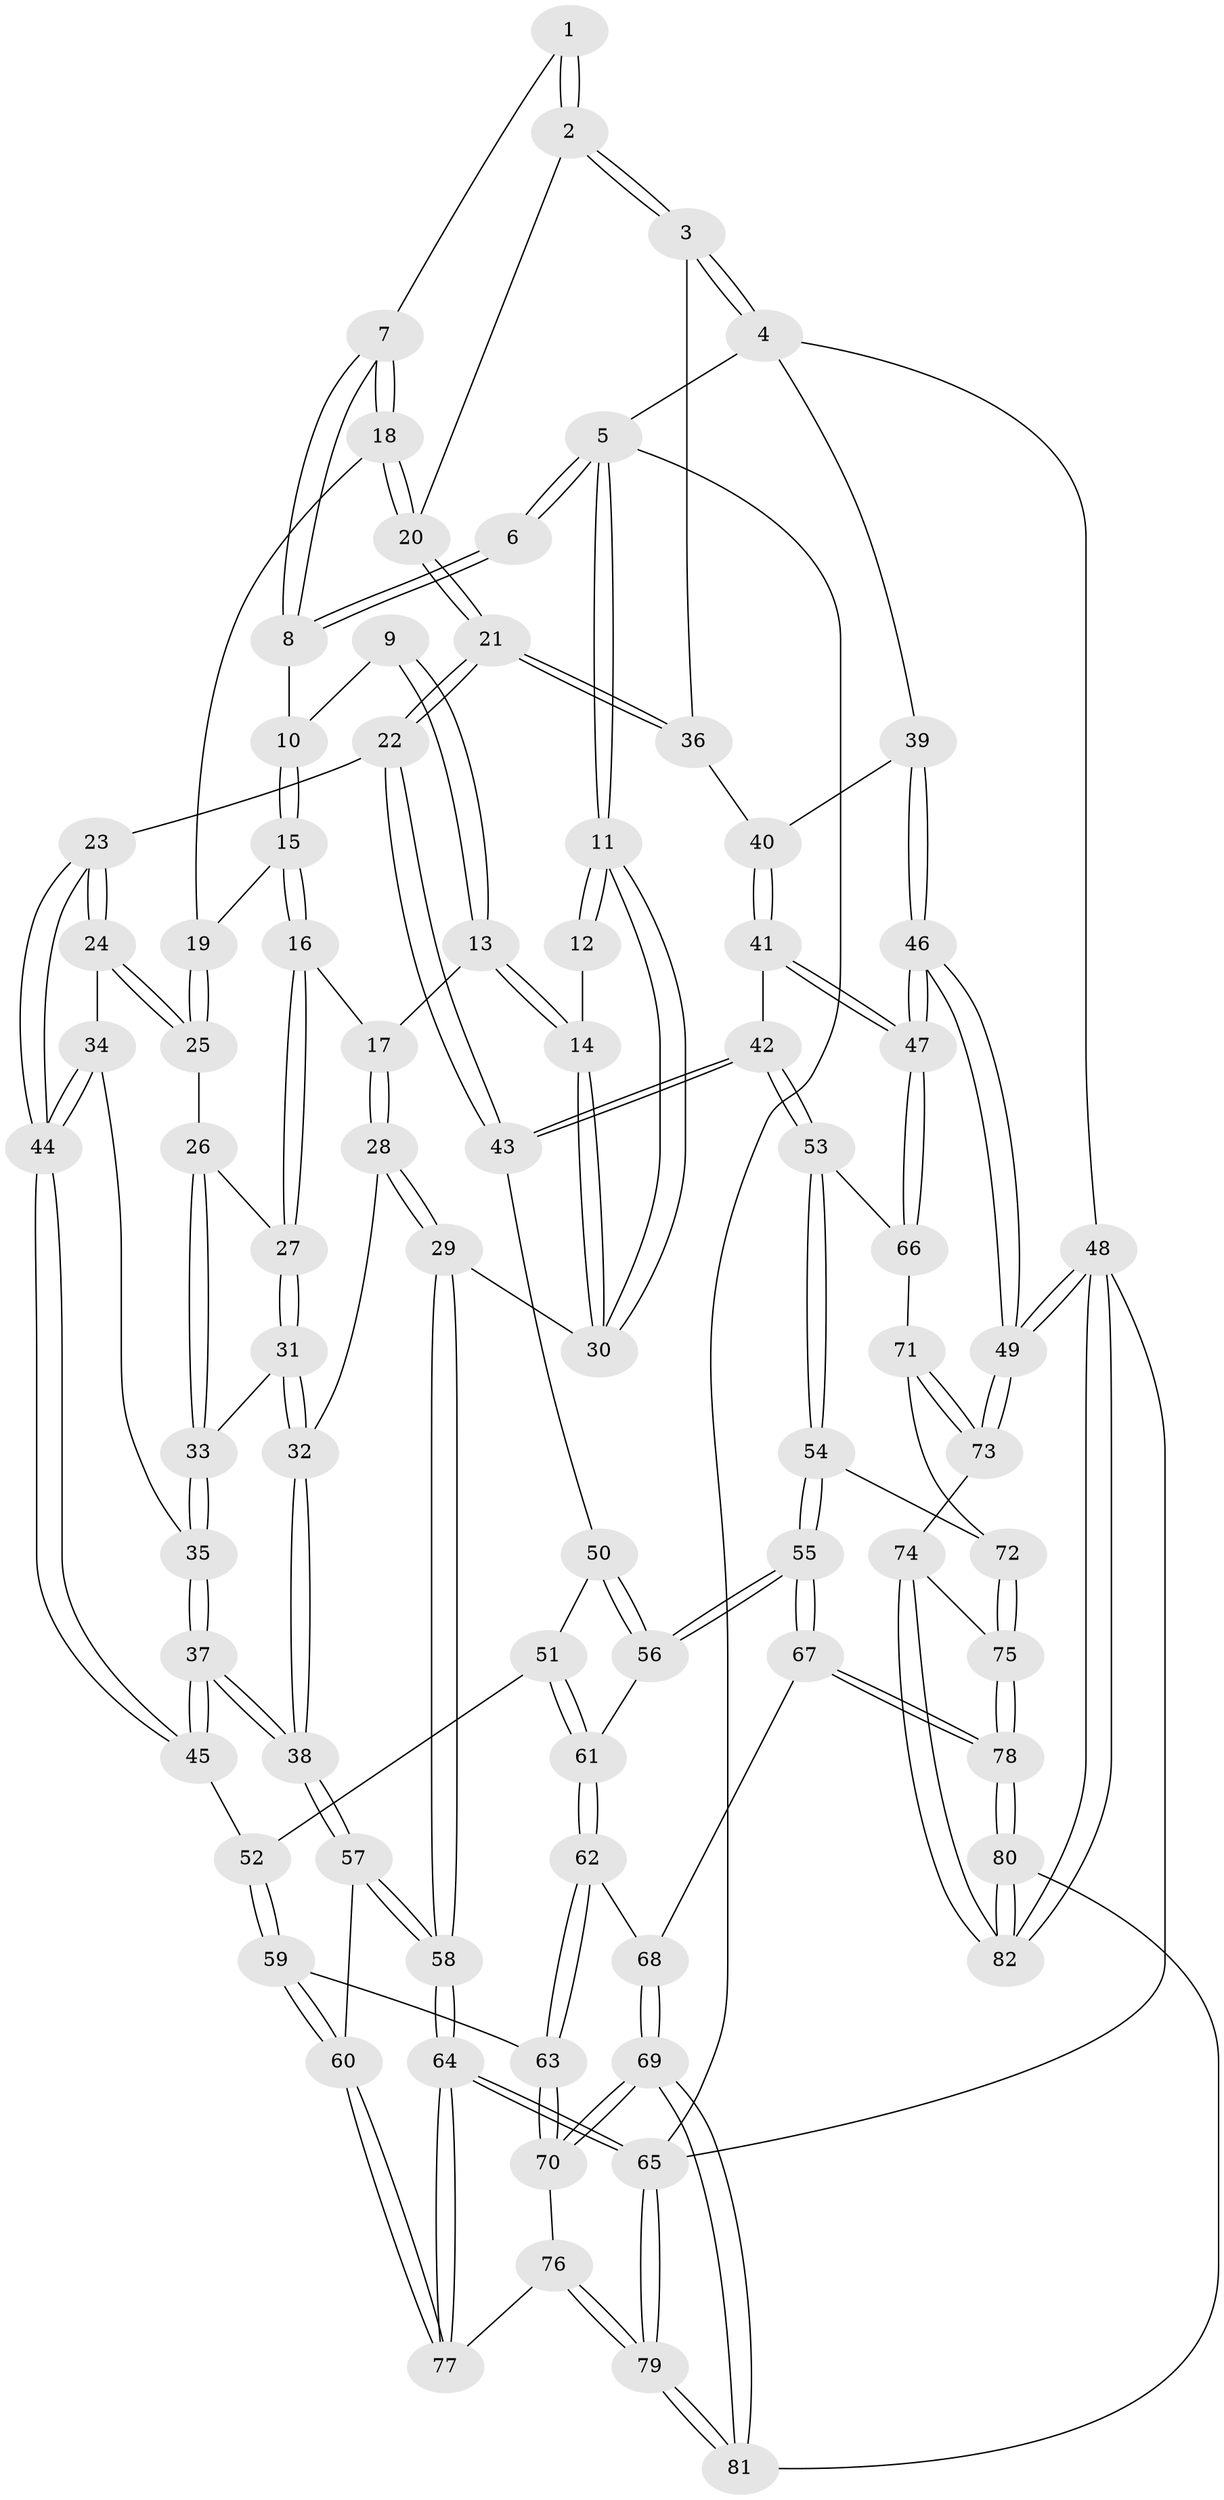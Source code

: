 // coarse degree distribution, {3: 0.1956521739130435, 5: 0.5, 4: 0.2826086956521739, 6: 0.021739130434782608}
// Generated by graph-tools (version 1.1) at 2025/24/03/03/25 07:24:37]
// undirected, 82 vertices, 202 edges
graph export_dot {
graph [start="1"]
  node [color=gray90,style=filled];
  1 [pos="+0.6804959589025321+0"];
  2 [pos="+1+0"];
  3 [pos="+1+0"];
  4 [pos="+1+0"];
  5 [pos="+0+0"];
  6 [pos="+0.38753248987781297+0"];
  7 [pos="+0.5527926699937369+0.1966005003697124"];
  8 [pos="+0.37248724732834404+0.03742061617215976"];
  9 [pos="+0.22468384789417797+0.11218452153371579"];
  10 [pos="+0.3335785501805088+0.07868985390749471"];
  11 [pos="+0+0"];
  12 [pos="+0.13498977595548736+0.07104591203948138"];
  13 [pos="+0.08952572888768634+0.2713940516942526"];
  14 [pos="+0+0.3011045077699845"];
  15 [pos="+0.31349343523126744+0.302901738009437"];
  16 [pos="+0.30655462782570336+0.31615105256784065"];
  17 [pos="+0.2234825320220544+0.32605427166277806"];
  18 [pos="+0.555351022886061+0.19934915860061472"];
  19 [pos="+0.5023551401731277+0.2799969828122275"];
  20 [pos="+0.661475672739182+0.21610489968742583"];
  21 [pos="+0.7221397564319793+0.4777931423025489"];
  22 [pos="+0.7139404000391828+0.4925201019838295"];
  23 [pos="+0.6560757569638379+0.4879030256356044"];
  24 [pos="+0.5601358203408467+0.4460752212289523"];
  25 [pos="+0.48946436584756875+0.3821037978700491"];
  26 [pos="+0.3903790146282079+0.416939521427976"];
  27 [pos="+0.3083960720884583+0.3199098422827284"];
  28 [pos="+0.1675621834096296+0.5704090030422984"];
  29 [pos="+0+0.456148612755258"];
  30 [pos="+0+0.3331407235818986"];
  31 [pos="+0.26041153704198106+0.47578263626916284"];
  32 [pos="+0.1727670164997841+0.5741422963849884"];
  33 [pos="+0.3885436315950878+0.42690186265938834"];
  34 [pos="+0.42644331583779366+0.5204137629811686"];
  35 [pos="+0.39444913830839157+0.4799447634804402"];
  36 [pos="+0.8371441241474995+0.42830058627568796"];
  37 [pos="+0.20688312420170119+0.5960498906053934"];
  38 [pos="+0.19184452935766771+0.597952318779868"];
  39 [pos="+1+0.43543272499011626"];
  40 [pos="+0.9084127649402938+0.4648618202607361"];
  41 [pos="+1+0.6396919920120376"];
  42 [pos="+0.7265133450419015+0.5353484431325052"];
  43 [pos="+0.7194500119118917+0.5226576664163751"];
  44 [pos="+0.4454390829241933+0.6048917780149858"];
  45 [pos="+0.4391475365483176+0.6237251819953921"];
  46 [pos="+1+0.7112599579570018"];
  47 [pos="+1+0.7107308312066993"];
  48 [pos="+1+1"];
  49 [pos="+1+1"];
  50 [pos="+0.6140289267168547+0.6292177658336431"];
  51 [pos="+0.45495309449306215+0.6556142964525274"];
  52 [pos="+0.44791215272445006+0.6483309095267632"];
  53 [pos="+0.7572469709861664+0.6788740558516481"];
  54 [pos="+0.7042027906736619+0.8187886462249646"];
  55 [pos="+0.693995456638176+0.8261673623526968"];
  56 [pos="+0.572069971387572+0.7578348671967323"];
  57 [pos="+0.1943895161651991+0.6427355971523447"];
  58 [pos="+0+1"];
  59 [pos="+0.28114223799727167+0.7980091019988241"];
  60 [pos="+0.25033798627619525+0.7936730253011038"];
  61 [pos="+0.504892776821334+0.7555833217423786"];
  62 [pos="+0.4921014900116754+0.7748185609112809"];
  63 [pos="+0.3538816207533238+0.8356130435705663"];
  64 [pos="+0+1"];
  65 [pos="+0+1"];
  66 [pos="+1+0.7532586656854924"];
  67 [pos="+0.6779892665318116+0.8766786756163171"];
  68 [pos="+0.5023961091439418+0.8474088746212819"];
  69 [pos="+0.48283456224209365+1"];
  70 [pos="+0.4334387986645663+0.9973488518595589"];
  71 [pos="+0.9253397243147568+0.8300416373220555"];
  72 [pos="+0.8468081236535818+0.8545743913692038"];
  73 [pos="+0.9305508475395452+0.9245548453376213"];
  74 [pos="+0.8908315554694284+1"];
  75 [pos="+0.8430074139315062+0.9230796200363799"];
  76 [pos="+0.24411162317348065+0.9190962354930995"];
  77 [pos="+0.23453955589803038+0.8142135842105769"];
  78 [pos="+0.6453084663293506+1"];
  79 [pos="+0.17982981942185935+1"];
  80 [pos="+0.5859169462673984+1"];
  81 [pos="+0.5272601601741244+1"];
  82 [pos="+0.8955852025041731+1"];
  1 -- 2;
  1 -- 2;
  1 -- 7;
  2 -- 3;
  2 -- 3;
  2 -- 20;
  3 -- 4;
  3 -- 4;
  3 -- 36;
  4 -- 5;
  4 -- 39;
  4 -- 48;
  5 -- 6;
  5 -- 6;
  5 -- 11;
  5 -- 11;
  5 -- 65;
  6 -- 8;
  6 -- 8;
  7 -- 8;
  7 -- 8;
  7 -- 18;
  7 -- 18;
  8 -- 10;
  9 -- 10;
  9 -- 13;
  9 -- 13;
  10 -- 15;
  10 -- 15;
  11 -- 12;
  11 -- 12;
  11 -- 30;
  11 -- 30;
  12 -- 14;
  13 -- 14;
  13 -- 14;
  13 -- 17;
  14 -- 30;
  14 -- 30;
  15 -- 16;
  15 -- 16;
  15 -- 19;
  16 -- 17;
  16 -- 27;
  16 -- 27;
  17 -- 28;
  17 -- 28;
  18 -- 19;
  18 -- 20;
  18 -- 20;
  19 -- 25;
  19 -- 25;
  20 -- 21;
  20 -- 21;
  21 -- 22;
  21 -- 22;
  21 -- 36;
  21 -- 36;
  22 -- 23;
  22 -- 43;
  22 -- 43;
  23 -- 24;
  23 -- 24;
  23 -- 44;
  23 -- 44;
  24 -- 25;
  24 -- 25;
  24 -- 34;
  25 -- 26;
  26 -- 27;
  26 -- 33;
  26 -- 33;
  27 -- 31;
  27 -- 31;
  28 -- 29;
  28 -- 29;
  28 -- 32;
  29 -- 30;
  29 -- 58;
  29 -- 58;
  31 -- 32;
  31 -- 32;
  31 -- 33;
  32 -- 38;
  32 -- 38;
  33 -- 35;
  33 -- 35;
  34 -- 35;
  34 -- 44;
  34 -- 44;
  35 -- 37;
  35 -- 37;
  36 -- 40;
  37 -- 38;
  37 -- 38;
  37 -- 45;
  37 -- 45;
  38 -- 57;
  38 -- 57;
  39 -- 40;
  39 -- 46;
  39 -- 46;
  40 -- 41;
  40 -- 41;
  41 -- 42;
  41 -- 47;
  41 -- 47;
  42 -- 43;
  42 -- 43;
  42 -- 53;
  42 -- 53;
  43 -- 50;
  44 -- 45;
  44 -- 45;
  45 -- 52;
  46 -- 47;
  46 -- 47;
  46 -- 49;
  46 -- 49;
  47 -- 66;
  47 -- 66;
  48 -- 49;
  48 -- 49;
  48 -- 82;
  48 -- 82;
  48 -- 65;
  49 -- 73;
  49 -- 73;
  50 -- 51;
  50 -- 56;
  50 -- 56;
  51 -- 52;
  51 -- 61;
  51 -- 61;
  52 -- 59;
  52 -- 59;
  53 -- 54;
  53 -- 54;
  53 -- 66;
  54 -- 55;
  54 -- 55;
  54 -- 72;
  55 -- 56;
  55 -- 56;
  55 -- 67;
  55 -- 67;
  56 -- 61;
  57 -- 58;
  57 -- 58;
  57 -- 60;
  58 -- 64;
  58 -- 64;
  59 -- 60;
  59 -- 60;
  59 -- 63;
  60 -- 77;
  60 -- 77;
  61 -- 62;
  61 -- 62;
  62 -- 63;
  62 -- 63;
  62 -- 68;
  63 -- 70;
  63 -- 70;
  64 -- 65;
  64 -- 65;
  64 -- 77;
  64 -- 77;
  65 -- 79;
  65 -- 79;
  66 -- 71;
  67 -- 68;
  67 -- 78;
  67 -- 78;
  68 -- 69;
  68 -- 69;
  69 -- 70;
  69 -- 70;
  69 -- 81;
  69 -- 81;
  70 -- 76;
  71 -- 72;
  71 -- 73;
  71 -- 73;
  72 -- 75;
  72 -- 75;
  73 -- 74;
  74 -- 75;
  74 -- 82;
  74 -- 82;
  75 -- 78;
  75 -- 78;
  76 -- 77;
  76 -- 79;
  76 -- 79;
  78 -- 80;
  78 -- 80;
  79 -- 81;
  79 -- 81;
  80 -- 81;
  80 -- 82;
  80 -- 82;
}
